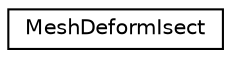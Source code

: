 digraph G
{
  edge [fontname="Helvetica",fontsize="10",labelfontname="Helvetica",labelfontsize="10"];
  node [fontname="Helvetica",fontsize="10",shape=record];
  rankdir=LR;
  Node1 [label="MeshDeformIsect",height=0.2,width=0.4,color="black", fillcolor="white", style="filled",URL="$d5/dc5/structMeshDeformIsect.html"];
}

